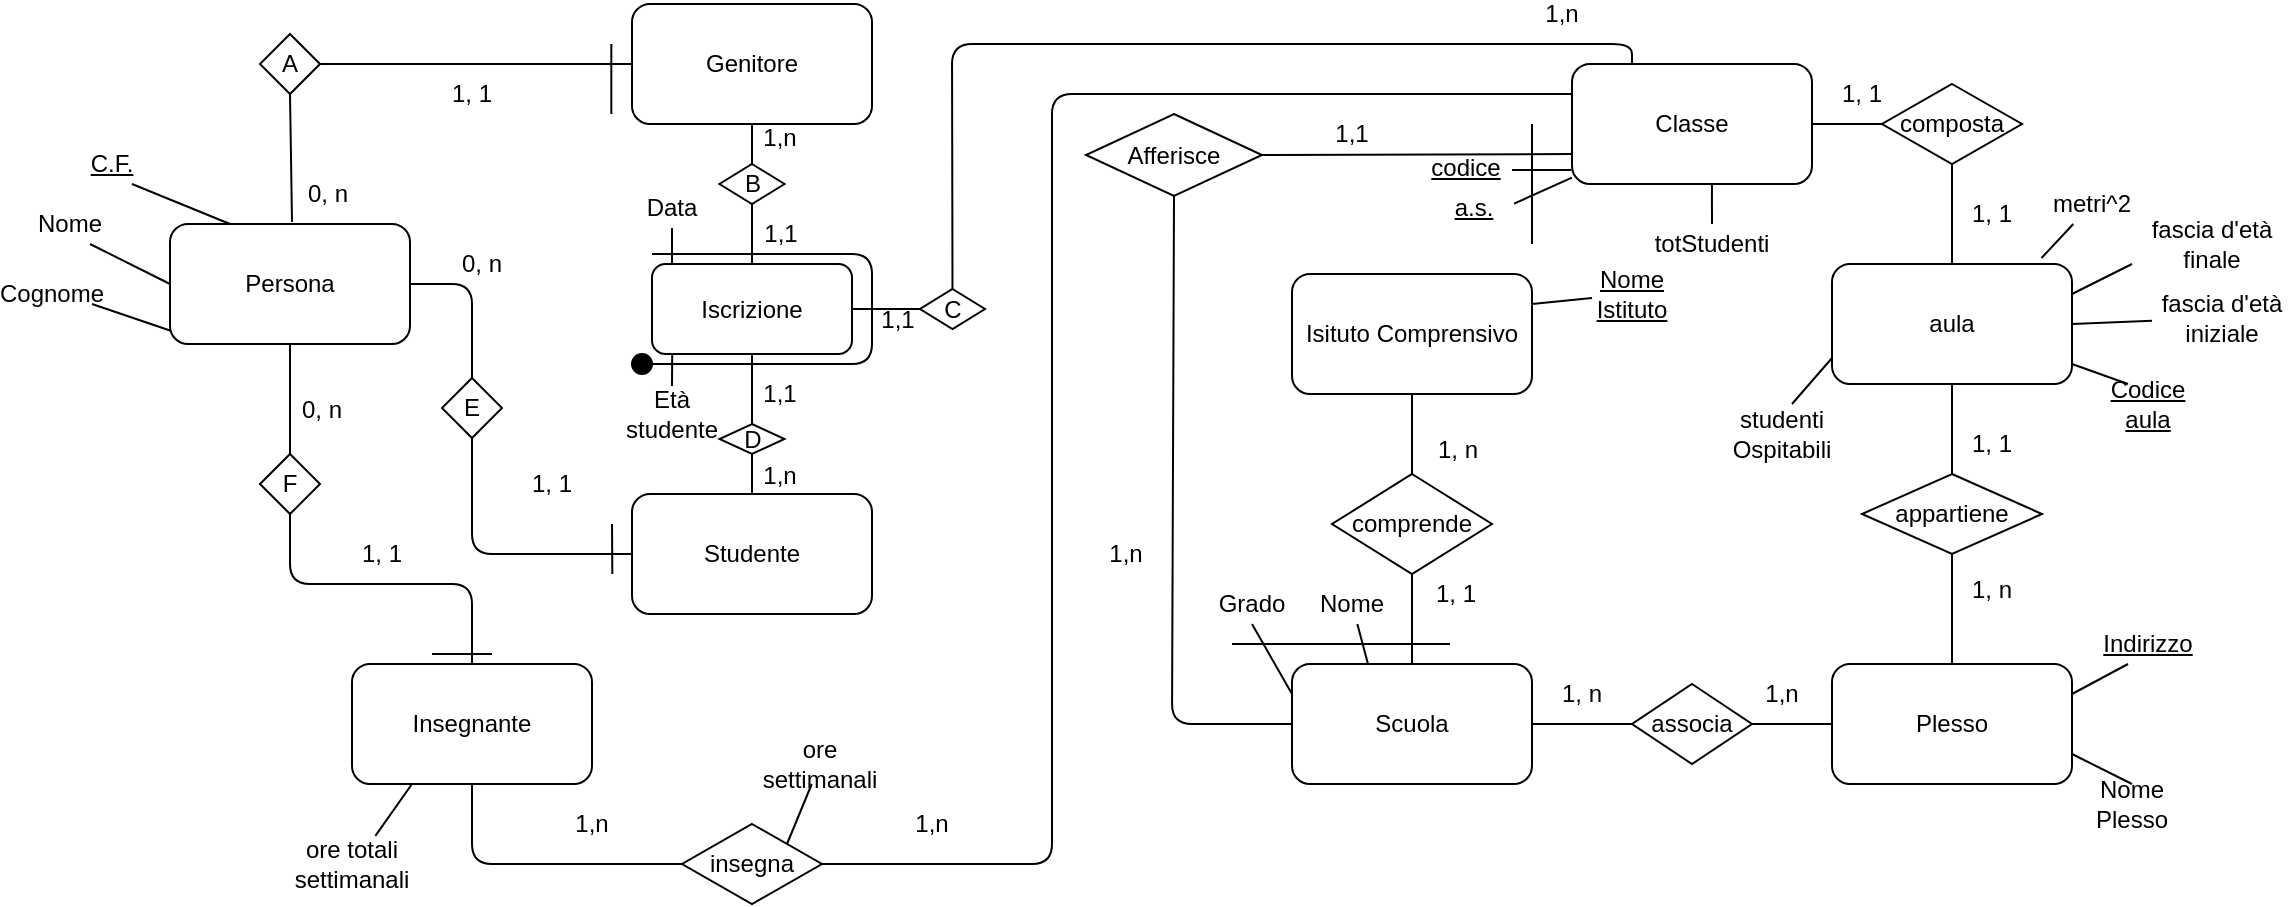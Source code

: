 <mxfile version="13.4.5" type="device"><diagram id="SwytoGPMfTnohBb02D2L" name="Page-1"><mxGraphModel dx="721" dy="633" grid="1" gridSize="10" guides="1" tooltips="1" connect="1" arrows="1" fold="1" page="1" pageScale="1" pageWidth="827" pageHeight="1169" math="0" shadow="0"><root><mxCell id="0"/><mxCell id="1" parent="0"/><mxCell id="nuKRKHBTLhXCg1s_uE0c-7" value="Scuola" style="rounded=1;whiteSpace=wrap;html=1;" parent="1" vertex="1"><mxGeometry x="670" y="360" width="120" height="60" as="geometry"/></mxCell><mxCell id="nuKRKHBTLhXCg1s_uE0c-18" value="associa" style="rhombus;whiteSpace=wrap;html=1;" parent="1" vertex="1"><mxGeometry x="840" y="370" width="60" height="40" as="geometry"/></mxCell><mxCell id="nuKRKHBTLhXCg1s_uE0c-19" value="" style="endArrow=none;html=1;entryX=1;entryY=0.5;entryDx=0;entryDy=0;exitX=0;exitY=0.5;exitDx=0;exitDy=0;" parent="1" source="nuKRKHBTLhXCg1s_uE0c-18" target="nuKRKHBTLhXCg1s_uE0c-7" edge="1"><mxGeometry width="50" height="50" relative="1" as="geometry"><mxPoint x="770" y="410" as="sourcePoint"/><mxPoint x="820" y="360" as="targetPoint"/></mxGeometry></mxCell><mxCell id="nuKRKHBTLhXCg1s_uE0c-20" value="Plesso" style="rounded=1;whiteSpace=wrap;html=1;" parent="1" vertex="1"><mxGeometry x="940" y="360" width="120" height="60" as="geometry"/></mxCell><mxCell id="nuKRKHBTLhXCg1s_uE0c-21" value="" style="endArrow=none;html=1;exitX=0;exitY=0.5;exitDx=0;exitDy=0;entryX=1;entryY=0.5;entryDx=0;entryDy=0;" parent="1" source="nuKRKHBTLhXCg1s_uE0c-20" target="nuKRKHBTLhXCg1s_uE0c-18" edge="1"><mxGeometry width="50" height="50" relative="1" as="geometry"><mxPoint x="770" y="410" as="sourcePoint"/><mxPoint x="880" y="420" as="targetPoint"/></mxGeometry></mxCell><mxCell id="nuKRKHBTLhXCg1s_uE0c-27" value="1, n" style="text;html=1;strokeColor=none;fillColor=none;align=center;verticalAlign=middle;whiteSpace=wrap;rounded=0;" parent="1" vertex="1"><mxGeometry x="800" y="370" width="30" height="10" as="geometry"/></mxCell><mxCell id="nuKRKHBTLhXCg1s_uE0c-28" value="1,n" style="text;html=1;strokeColor=none;fillColor=none;align=center;verticalAlign=middle;whiteSpace=wrap;rounded=0;" parent="1" vertex="1"><mxGeometry x="900" y="370" width="30" height="10" as="geometry"/></mxCell><mxCell id="nuKRKHBTLhXCg1s_uE0c-34" value="Genitore" style="rounded=1;whiteSpace=wrap;html=1;" parent="1" vertex="1"><mxGeometry x="340" y="30" width="120" height="60" as="geometry"/></mxCell><mxCell id="nuKRKHBTLhXCg1s_uE0c-37" value="Studente" style="rounded=1;whiteSpace=wrap;html=1;" parent="1" vertex="1"><mxGeometry x="340" y="275" width="120" height="60" as="geometry"/></mxCell><mxCell id="nuKRKHBTLhXCg1s_uE0c-38" value="Persona" style="rounded=1;whiteSpace=wrap;html=1;" parent="1" vertex="1"><mxGeometry x="109" y="140" width="120" height="60" as="geometry"/></mxCell><mxCell id="nuKRKHBTLhXCg1s_uE0c-40" value="" style="endArrow=none;html=1;entryX=0.5;entryY=1;entryDx=0;entryDy=0;" parent="1" target="nuKRKHBTLhXCg1s_uE0c-34" edge="1"><mxGeometry width="50" height="50" relative="1" as="geometry"><mxPoint x="400" y="120" as="sourcePoint"/><mxPoint x="670" y="165" as="targetPoint"/></mxGeometry></mxCell><mxCell id="nuKRKHBTLhXCg1s_uE0c-41" value="D" style="rhombus;whiteSpace=wrap;html=1;" parent="1" vertex="1"><mxGeometry x="383.75" y="240" width="32.5" height="15" as="geometry"/></mxCell><mxCell id="nuKRKHBTLhXCg1s_uE0c-45" value="" style="endArrow=none;html=1;entryX=0.25;entryY=0;entryDx=0;entryDy=0;exitX=0.75;exitY=1;exitDx=0;exitDy=0;" parent="1" source="nuKRKHBTLhXCg1s_uE0c-48" target="nuKRKHBTLhXCg1s_uE0c-38" edge="1"><mxGeometry width="50" height="50" relative="1" as="geometry"><mxPoint x="149" y="120" as="sourcePoint"/><mxPoint x="179" y="80" as="targetPoint"/></mxGeometry></mxCell><mxCell id="nuKRKHBTLhXCg1s_uE0c-48" value="&lt;u&gt;C.F.&lt;/u&gt;" style="text;html=1;strokeColor=none;fillColor=none;align=center;verticalAlign=middle;whiteSpace=wrap;rounded=0;" parent="1" vertex="1"><mxGeometry x="60" y="100" width="40" height="20" as="geometry"/></mxCell><mxCell id="nuKRKHBTLhXCg1s_uE0c-49" value="Insegnante" style="rounded=1;whiteSpace=wrap;html=1;" parent="1" vertex="1"><mxGeometry x="200" y="360" width="120" height="60" as="geometry"/></mxCell><mxCell id="nuKRKHBTLhXCg1s_uE0c-53" value="" style="endArrow=none;html=1;entryX=0;entryY=0.5;entryDx=0;entryDy=0;exitX=0.75;exitY=1;exitDx=0;exitDy=0;" parent="1" source="nuKRKHBTLhXCg1s_uE0c-54" target="nuKRKHBTLhXCg1s_uE0c-38" edge="1"><mxGeometry width="50" height="50" relative="1" as="geometry"><mxPoint x="69" y="150" as="sourcePoint"/><mxPoint x="449" y="230" as="targetPoint"/></mxGeometry></mxCell><mxCell id="nuKRKHBTLhXCg1s_uE0c-54" value="Nome" style="text;html=1;strokeColor=none;fillColor=none;align=center;verticalAlign=middle;whiteSpace=wrap;rounded=0;" parent="1" vertex="1"><mxGeometry x="39" y="130" width="40" height="20" as="geometry"/></mxCell><mxCell id="nuKRKHBTLhXCg1s_uE0c-55" value="Cognome" style="text;html=1;strokeColor=none;fillColor=none;align=center;verticalAlign=middle;whiteSpace=wrap;rounded=0;" parent="1" vertex="1"><mxGeometry x="30" y="165" width="40" height="20" as="geometry"/></mxCell><mxCell id="nuKRKHBTLhXCg1s_uE0c-56" value="" style="endArrow=none;html=1;entryX=1;entryY=0.75;entryDx=0;entryDy=0;exitX=0.003;exitY=0.889;exitDx=0;exitDy=0;exitPerimeter=0;" parent="1" source="nuKRKHBTLhXCg1s_uE0c-38" target="nuKRKHBTLhXCg1s_uE0c-55" edge="1"><mxGeometry width="50" height="50" relative="1" as="geometry"><mxPoint x="399" y="280" as="sourcePoint"/><mxPoint x="449" y="230" as="targetPoint"/></mxGeometry></mxCell><mxCell id="s-GKcgEQddgZ8fufhrw--3" value="Isituto Comprensivo" style="rounded=1;whiteSpace=wrap;html=1;" parent="1" vertex="1"><mxGeometry x="670.0" y="165" width="120" height="60" as="geometry"/></mxCell><mxCell id="s-GKcgEQddgZ8fufhrw--4" value="" style="endArrow=none;html=1;entryX=0.5;entryY=1;entryDx=0;entryDy=0;exitX=0.5;exitY=0;exitDx=0;exitDy=0;" parent="1" source="s-GKcgEQddgZ8fufhrw--5" target="s-GKcgEQddgZ8fufhrw--3" edge="1"><mxGeometry width="50" height="50" relative="1" as="geometry"><mxPoint x="730" y="290" as="sourcePoint"/><mxPoint x="590" y="280" as="targetPoint"/></mxGeometry></mxCell><mxCell id="s-GKcgEQddgZ8fufhrw--5" value="comprende" style="rhombus;whiteSpace=wrap;html=1;" parent="1" vertex="1"><mxGeometry x="690" y="265" width="80" height="50" as="geometry"/></mxCell><mxCell id="s-GKcgEQddgZ8fufhrw--6" value="" style="endArrow=none;html=1;entryX=0.5;entryY=1;entryDx=0;entryDy=0;exitX=0.5;exitY=0;exitDx=0;exitDy=0;" parent="1" source="nuKRKHBTLhXCg1s_uE0c-7" target="s-GKcgEQddgZ8fufhrw--5" edge="1"><mxGeometry width="50" height="50" relative="1" as="geometry"><mxPoint x="540" y="330" as="sourcePoint"/><mxPoint x="590" y="280" as="targetPoint"/></mxGeometry></mxCell><mxCell id="s-GKcgEQddgZ8fufhrw--15" value="" style="endArrow=none;html=1;" parent="1" edge="1"><mxGeometry width="50" height="50" relative="1" as="geometry"><mxPoint x="640" y="350" as="sourcePoint"/><mxPoint x="749" y="350" as="targetPoint"/></mxGeometry></mxCell><mxCell id="s-GKcgEQddgZ8fufhrw--17" value="" style="endArrow=none;html=1;entryX=0.25;entryY=1;entryDx=0;entryDy=0;exitX=0.792;exitY=-0.202;exitDx=0;exitDy=0;exitPerimeter=0;" parent="1" source="s-GKcgEQddgZ8fufhrw--18" target="nuKRKHBTLhXCg1s_uE0c-49" edge="1"><mxGeometry width="50" height="50" relative="1" as="geometry"><mxPoint x="210" y="450" as="sourcePoint"/><mxPoint x="620" y="290" as="targetPoint"/></mxGeometry></mxCell><mxCell id="s-GKcgEQddgZ8fufhrw--18" value="ore totali settimanali" style="text;html=1;strokeColor=none;fillColor=none;align=center;verticalAlign=middle;whiteSpace=wrap;rounded=0;" parent="1" vertex="1"><mxGeometry x="180" y="450" width="40" height="20" as="geometry"/></mxCell><mxCell id="s-GKcgEQddgZ8fufhrw--21" value="" style="endArrow=none;html=1;exitX=1;exitY=0.25;exitDx=0;exitDy=0;" parent="1" source="s-GKcgEQddgZ8fufhrw--3" target="s-GKcgEQddgZ8fufhrw--25" edge="1"><mxGeometry width="50" height="50" relative="1" as="geometry"><mxPoint x="810.0" y="209.31" as="sourcePoint"/><mxPoint x="840" y="190" as="targetPoint"/></mxGeometry></mxCell><mxCell id="s-GKcgEQddgZ8fufhrw--25" value="&lt;u&gt;Nome Istituto&lt;/u&gt;" style="text;html=1;strokeColor=none;fillColor=none;align=center;verticalAlign=middle;whiteSpace=wrap;rounded=0;" parent="1" vertex="1"><mxGeometry x="820.0" y="165" width="40" height="20" as="geometry"/></mxCell><mxCell id="s-GKcgEQddgZ8fufhrw--31" value="1, 1" style="text;html=1;strokeColor=none;fillColor=none;align=center;verticalAlign=middle;whiteSpace=wrap;rounded=0;" parent="1" vertex="1"><mxGeometry x="737" y="320" width="30" height="10" as="geometry"/></mxCell><mxCell id="s-GKcgEQddgZ8fufhrw--32" value="1, n" style="text;html=1;strokeColor=none;fillColor=none;align=center;verticalAlign=middle;whiteSpace=wrap;rounded=0;" parent="1" vertex="1"><mxGeometry x="738" y="248" width="30" height="10" as="geometry"/></mxCell><mxCell id="s-GKcgEQddgZ8fufhrw--49" value="" style="endArrow=none;html=1;" parent="1" target="s-GKcgEQddgZ8fufhrw--50" edge="1"><mxGeometry width="50" height="50" relative="1" as="geometry"><mxPoint x="708" y="360" as="sourcePoint"/><mxPoint x="820" y="330" as="targetPoint"/></mxGeometry></mxCell><mxCell id="s-GKcgEQddgZ8fufhrw--50" value="Nome" style="text;html=1;strokeColor=none;fillColor=none;align=center;verticalAlign=middle;whiteSpace=wrap;rounded=0;" parent="1" vertex="1"><mxGeometry x="680.0" y="320" width="40" height="20" as="geometry"/></mxCell><mxCell id="s-GKcgEQddgZ8fufhrw--51" value="Classe" style="rounded=1;whiteSpace=wrap;html=1;" parent="1" vertex="1"><mxGeometry x="810" y="60" width="120" height="60" as="geometry"/></mxCell><mxCell id="s-GKcgEQddgZ8fufhrw--64" value="" style="endArrow=none;html=1;entryX=1;entryY=0.5;entryDx=0;entryDy=0;exitX=0;exitY=0.5;exitDx=0;exitDy=0;" parent="1" source="s-GKcgEQddgZ8fufhrw--65" target="s-GKcgEQddgZ8fufhrw--51" edge="1"><mxGeometry width="50" height="50" relative="1" as="geometry"><mxPoint x="1020" y="90" as="sourcePoint"/><mxPoint x="1090" y="180" as="targetPoint"/></mxGeometry></mxCell><mxCell id="s-GKcgEQddgZ8fufhrw--65" value="composta" style="rhombus;whiteSpace=wrap;html=1;" parent="1" vertex="1"><mxGeometry x="965" y="70" width="70" height="40" as="geometry"/></mxCell><mxCell id="s-GKcgEQddgZ8fufhrw--68" value="" style="endArrow=none;html=1;entryX=0.5;entryY=1;entryDx=0;entryDy=0;exitX=0.5;exitY=0;exitDx=0;exitDy=0;" parent="1" source="s-GKcgEQddgZ8fufhrw--69" target="s-GKcgEQddgZ8fufhrw--65" edge="1"><mxGeometry width="50" height="50" relative="1" as="geometry"><mxPoint x="1000" y="160" as="sourcePoint"/><mxPoint x="620" y="280" as="targetPoint"/></mxGeometry></mxCell><mxCell id="s-GKcgEQddgZ8fufhrw--69" value="aula" style="rounded=1;whiteSpace=wrap;html=1;" parent="1" vertex="1"><mxGeometry x="940" y="160" width="120" height="60" as="geometry"/></mxCell><mxCell id="s-GKcgEQddgZ8fufhrw--70" value="" style="endArrow=none;html=1;exitX=0.873;exitY=-0.05;exitDx=0;exitDy=0;exitPerimeter=0;" parent="1" source="s-GKcgEQddgZ8fufhrw--69" target="s-GKcgEQddgZ8fufhrw--71" edge="1"><mxGeometry width="50" height="50" relative="1" as="geometry"><mxPoint x="1060" y="265" as="sourcePoint"/><mxPoint x="1090" y="150" as="targetPoint"/></mxGeometry></mxCell><mxCell id="s-GKcgEQddgZ8fufhrw--71" value="metri^2" style="text;html=1;strokeColor=none;fillColor=none;align=center;verticalAlign=middle;whiteSpace=wrap;rounded=0;" parent="1" vertex="1"><mxGeometry x="1050" y="120" width="40" height="20" as="geometry"/></mxCell><mxCell id="s-GKcgEQddgZ8fufhrw--72" value="" style="endArrow=none;html=1;exitX=1;exitY=0.5;exitDx=0;exitDy=0;" parent="1" source="s-GKcgEQddgZ8fufhrw--69" target="s-GKcgEQddgZ8fufhrw--73" edge="1"><mxGeometry width="50" height="50" relative="1" as="geometry"><mxPoint x="1070" y="295" as="sourcePoint"/><mxPoint x="1100" y="180" as="targetPoint"/></mxGeometry></mxCell><mxCell id="s-GKcgEQddgZ8fufhrw--73" value="fascia d'età iniziale" style="text;html=1;strokeColor=none;fillColor=none;align=center;verticalAlign=middle;whiteSpace=wrap;rounded=0;" parent="1" vertex="1"><mxGeometry x="1100" y="177" width="70" height="20" as="geometry"/></mxCell><mxCell id="s-GKcgEQddgZ8fufhrw--74" value="" style="endArrow=none;html=1;entryX=0.5;entryY=1;entryDx=0;entryDy=0;exitX=0.5;exitY=0;exitDx=0;exitDy=0;" parent="1" source="s-GKcgEQddgZ8fufhrw--77" target="s-GKcgEQddgZ8fufhrw--69" edge="1"><mxGeometry width="50" height="50" relative="1" as="geometry"><mxPoint x="1000" y="260" as="sourcePoint"/><mxPoint x="620" y="280" as="targetPoint"/></mxGeometry></mxCell><mxCell id="s-GKcgEQddgZ8fufhrw--75" value="" style="endArrow=none;html=1;entryX=-0.003;entryY=0.883;entryDx=0;entryDy=0;entryPerimeter=0;" parent="1" target="s-GKcgEQddgZ8fufhrw--51" edge="1"><mxGeometry width="50" height="50" relative="1" as="geometry"><mxPoint x="780" y="113" as="sourcePoint"/><mxPoint x="930" y="40" as="targetPoint"/><Array as="points"><mxPoint x="780" y="113"/></Array></mxGeometry></mxCell><mxCell id="s-GKcgEQddgZ8fufhrw--76" value="&lt;u&gt;codice&lt;/u&gt;" style="text;html=1;strokeColor=none;fillColor=none;align=center;verticalAlign=middle;whiteSpace=wrap;rounded=0;" parent="1" vertex="1"><mxGeometry x="737" y="102" width="40" height="20" as="geometry"/></mxCell><mxCell id="s-GKcgEQddgZ8fufhrw--77" value="appartiene" style="rhombus;whiteSpace=wrap;html=1;" parent="1" vertex="1"><mxGeometry x="955" y="265" width="90" height="40" as="geometry"/></mxCell><mxCell id="s-GKcgEQddgZ8fufhrw--78" value="" style="endArrow=none;html=1;entryX=0.5;entryY=1;entryDx=0;entryDy=0;exitX=0.5;exitY=0;exitDx=0;exitDy=0;" parent="1" source="nuKRKHBTLhXCg1s_uE0c-20" target="s-GKcgEQddgZ8fufhrw--77" edge="1"><mxGeometry width="50" height="50" relative="1" as="geometry"><mxPoint x="570" y="330" as="sourcePoint"/><mxPoint x="620" y="280" as="targetPoint"/></mxGeometry></mxCell><mxCell id="s-GKcgEQddgZ8fufhrw--80" value="" style="endArrow=none;html=1;entryX=0;entryY=0.25;entryDx=0;entryDy=0;exitX=1;exitY=0.5;exitDx=0;exitDy=0;" parent="1" source="z78IfJ0C9TSS67lbtQtz-1" target="s-GKcgEQddgZ8fufhrw--51" edge="1"><mxGeometry width="50" height="50" relative="1" as="geometry"><mxPoint x="435" y="590" as="sourcePoint"/><mxPoint x="590" y="160" as="targetPoint"/><Array as="points"><mxPoint x="550" y="460"/><mxPoint x="550" y="75"/></Array></mxGeometry></mxCell><mxCell id="s-GKcgEQddgZ8fufhrw--82" value="1,n" style="text;html=1;strokeColor=none;fillColor=none;align=center;verticalAlign=middle;whiteSpace=wrap;rounded=0;" parent="1" vertex="1"><mxGeometry x="300" y="430" width="40" height="20" as="geometry"/></mxCell><mxCell id="z78IfJ0C9TSS67lbtQtz-1" value="insegna" style="rhombus;whiteSpace=wrap;html=1;" parent="1" vertex="1"><mxGeometry x="365" y="440" width="70" height="40" as="geometry"/></mxCell><mxCell id="z78IfJ0C9TSS67lbtQtz-2" value="" style="endArrow=none;html=1;entryX=0.5;entryY=1;entryDx=0;entryDy=0;exitX=0;exitY=0.5;exitDx=0;exitDy=0;" parent="1" source="z78IfJ0C9TSS67lbtQtz-1" target="nuKRKHBTLhXCg1s_uE0c-49" edge="1"><mxGeometry width="50" height="50" relative="1" as="geometry"><mxPoint x="590" y="350" as="sourcePoint"/><mxPoint x="640" y="300" as="targetPoint"/><Array as="points"><mxPoint x="260" y="460"/></Array></mxGeometry></mxCell><mxCell id="z78IfJ0C9TSS67lbtQtz-3" value="1,n" style="text;html=1;strokeColor=none;fillColor=none;align=center;verticalAlign=middle;whiteSpace=wrap;rounded=0;" parent="1" vertex="1"><mxGeometry x="470" y="430" width="40" height="20" as="geometry"/></mxCell><mxCell id="z78IfJ0C9TSS67lbtQtz-21" value="1,n" style="text;html=1;strokeColor=none;fillColor=none;align=center;verticalAlign=middle;whiteSpace=wrap;rounded=0;" parent="1" vertex="1"><mxGeometry x="399" y="92" width="30" height="10" as="geometry"/></mxCell><mxCell id="HPFOfqhKOHq03sMRVoZX-1" value="" style="endArrow=none;html=1;entryX=1;entryY=0.25;entryDx=0;entryDy=0;exitX=0.25;exitY=1;exitDx=0;exitDy=0;" parent="1" source="HPFOfqhKOHq03sMRVoZX-2" target="nuKRKHBTLhXCg1s_uE0c-20" edge="1"><mxGeometry width="50" height="50" relative="1" as="geometry"><mxPoint x="1080" y="350" as="sourcePoint"/><mxPoint x="600" y="280" as="targetPoint"/></mxGeometry></mxCell><mxCell id="HPFOfqhKOHq03sMRVoZX-2" value="&lt;u&gt;Indirizzo&lt;/u&gt;" style="text;html=1;strokeColor=none;fillColor=none;align=center;verticalAlign=middle;whiteSpace=wrap;rounded=0;" parent="1" vertex="1"><mxGeometry x="1078" y="340" width="40" height="20" as="geometry"/></mxCell><mxCell id="HPFOfqhKOHq03sMRVoZX-3" value="" style="endArrow=none;html=1;entryX=1;entryY=0.75;entryDx=0;entryDy=0;exitX=0.5;exitY=0;exitDx=0;exitDy=0;" parent="1" source="HPFOfqhKOHq03sMRVoZX-4" target="nuKRKHBTLhXCg1s_uE0c-20" edge="1"><mxGeometry width="50" height="50" relative="1" as="geometry"><mxPoint x="1080" y="440" as="sourcePoint"/><mxPoint x="1065" y="387.5" as="targetPoint"/></mxGeometry></mxCell><mxCell id="HPFOfqhKOHq03sMRVoZX-4" value="Nome Plesso" style="text;html=1;strokeColor=none;fillColor=none;align=center;verticalAlign=middle;whiteSpace=wrap;rounded=0;" parent="1" vertex="1"><mxGeometry x="1070" y="420" width="40" height="20" as="geometry"/></mxCell><mxCell id="HPFOfqhKOHq03sMRVoZX-7" value="" style="endArrow=none;html=1;entryX=1;entryY=0.75;entryDx=0;entryDy=0;exitX=0.25;exitY=0;exitDx=0;exitDy=0;" parent="1" source="HPFOfqhKOHq03sMRVoZX-8" edge="1"><mxGeometry width="50" height="50" relative="1" as="geometry"><mxPoint x="1080" y="245" as="sourcePoint"/><mxPoint x="1060" y="210" as="targetPoint"/></mxGeometry></mxCell><mxCell id="HPFOfqhKOHq03sMRVoZX-8" value="&lt;u&gt;Codice aula&lt;/u&gt;" style="text;html=1;strokeColor=none;fillColor=none;align=center;verticalAlign=middle;whiteSpace=wrap;rounded=0;" parent="1" vertex="1"><mxGeometry x="1078" y="220" width="40" height="20" as="geometry"/></mxCell><mxCell id="HPFOfqhKOHq03sMRVoZX-12" value="Data" style="text;html=1;strokeColor=none;fillColor=none;align=center;verticalAlign=middle;whiteSpace=wrap;rounded=0;" parent="1" vertex="1"><mxGeometry x="340" y="122" width="40" height="20" as="geometry"/></mxCell><mxCell id="HPFOfqhKOHq03sMRVoZX-14" value="" style="endArrow=none;html=1;" parent="1" target="s-GKcgEQddgZ8fufhrw--51" edge="1"><mxGeometry width="50" height="50" relative="1" as="geometry"><mxPoint x="781.0" y="129.826" as="sourcePoint"/><mxPoint x="810" y="116.523" as="targetPoint"/></mxGeometry></mxCell><mxCell id="HPFOfqhKOHq03sMRVoZX-15" value="&lt;u&gt;a.s.&lt;/u&gt;" style="text;html=1;strokeColor=none;fillColor=none;align=center;verticalAlign=middle;whiteSpace=wrap;rounded=0;" parent="1" vertex="1"><mxGeometry x="741.0" y="122" width="40" height="20" as="geometry"/></mxCell><mxCell id="cEdma4RkibxSRBLNtaO8-1" value="1, n" style="text;html=1;strokeColor=none;fillColor=none;align=center;verticalAlign=middle;whiteSpace=wrap;rounded=0;" parent="1" vertex="1"><mxGeometry x="1005" y="318" width="30" height="10" as="geometry"/></mxCell><mxCell id="cEdma4RkibxSRBLNtaO8-2" value="1, 1" style="text;html=1;strokeColor=none;fillColor=none;align=center;verticalAlign=middle;whiteSpace=wrap;rounded=0;" parent="1" vertex="1"><mxGeometry x="1005" y="245" width="30" height="10" as="geometry"/></mxCell><mxCell id="cEdma4RkibxSRBLNtaO8-3" value="1, 1" style="text;html=1;strokeColor=none;fillColor=none;align=center;verticalAlign=middle;whiteSpace=wrap;rounded=0;" parent="1" vertex="1"><mxGeometry x="940" y="70" width="30" height="10" as="geometry"/></mxCell><mxCell id="cEdma4RkibxSRBLNtaO8-4" value="1, 1" style="text;html=1;strokeColor=none;fillColor=none;align=center;verticalAlign=middle;whiteSpace=wrap;rounded=0;" parent="1" vertex="1"><mxGeometry x="1005" y="130" width="30" height="10" as="geometry"/></mxCell><mxCell id="huvEIHAckZKMJ8_g7vhg-1" value="" style="endArrow=none;html=1;entryX=0;entryY=0.25;entryDx=0;entryDy=0;exitX=0.5;exitY=1;exitDx=0;exitDy=0;" parent="1" source="huvEIHAckZKMJ8_g7vhg-2" target="nuKRKHBTLhXCg1s_uE0c-7" edge="1"><mxGeometry width="50" height="50" relative="1" as="geometry"><mxPoint x="670" y="450" as="sourcePoint"/><mxPoint x="620" y="290" as="targetPoint"/></mxGeometry></mxCell><mxCell id="huvEIHAckZKMJ8_g7vhg-2" value="Grado" style="text;html=1;strokeColor=none;fillColor=none;align=center;verticalAlign=middle;whiteSpace=wrap;rounded=0;" parent="1" vertex="1"><mxGeometry x="630" y="320" width="40" height="20" as="geometry"/></mxCell><mxCell id="huvEIHAckZKMJ8_g7vhg-3" value="A" style="rhombus;whiteSpace=wrap;html=1;" parent="1" vertex="1"><mxGeometry x="154" y="45" width="30" height="30" as="geometry"/></mxCell><mxCell id="huvEIHAckZKMJ8_g7vhg-4" value="" style="endArrow=none;html=1;exitX=0.5;exitY=1;exitDx=0;exitDy=0;" parent="1" source="huvEIHAckZKMJ8_g7vhg-3" edge="1"><mxGeometry width="50" height="50" relative="1" as="geometry"><mxPoint x="570" y="300" as="sourcePoint"/><mxPoint x="170" y="139" as="targetPoint"/></mxGeometry></mxCell><mxCell id="huvEIHAckZKMJ8_g7vhg-5" value="" style="endArrow=none;html=1;entryX=0;entryY=0.5;entryDx=0;entryDy=0;exitX=1;exitY=0.5;exitDx=0;exitDy=0;" parent="1" source="huvEIHAckZKMJ8_g7vhg-3" target="nuKRKHBTLhXCg1s_uE0c-34" edge="1"><mxGeometry width="50" height="50" relative="1" as="geometry"><mxPoint x="570" y="300" as="sourcePoint"/><mxPoint x="620" y="250" as="targetPoint"/></mxGeometry></mxCell><mxCell id="huvEIHAckZKMJ8_g7vhg-6" value="F" style="rhombus;whiteSpace=wrap;html=1;" parent="1" vertex="1"><mxGeometry x="154" y="255" width="30" height="30" as="geometry"/></mxCell><mxCell id="huvEIHAckZKMJ8_g7vhg-7" value="" style="endArrow=none;html=1;entryX=0.5;entryY=1;entryDx=0;entryDy=0;exitX=0.5;exitY=0;exitDx=0;exitDy=0;" parent="1" source="huvEIHAckZKMJ8_g7vhg-6" target="nuKRKHBTLhXCg1s_uE0c-38" edge="1"><mxGeometry width="50" height="50" relative="1" as="geometry"><mxPoint x="570" y="300" as="sourcePoint"/><mxPoint x="620" y="250" as="targetPoint"/></mxGeometry></mxCell><mxCell id="huvEIHAckZKMJ8_g7vhg-8" value="" style="endArrow=none;html=1;entryX=0.5;entryY=1;entryDx=0;entryDy=0;exitX=0.5;exitY=0;exitDx=0;exitDy=0;" parent="1" source="nuKRKHBTLhXCg1s_uE0c-49" target="huvEIHAckZKMJ8_g7vhg-6" edge="1"><mxGeometry width="50" height="50" relative="1" as="geometry"><mxPoint x="570" y="300" as="sourcePoint"/><mxPoint x="620" y="250" as="targetPoint"/><Array as="points"><mxPoint x="260" y="320"/><mxPoint x="169" y="320"/></Array></mxGeometry></mxCell><mxCell id="huvEIHAckZKMJ8_g7vhg-9" value="E" style="rhombus;whiteSpace=wrap;html=1;" parent="1" vertex="1"><mxGeometry x="245" y="217" width="30" height="30" as="geometry"/></mxCell><mxCell id="huvEIHAckZKMJ8_g7vhg-10" value="" style="endArrow=none;html=1;entryX=1;entryY=0.5;entryDx=0;entryDy=0;exitX=0.5;exitY=0;exitDx=0;exitDy=0;" parent="1" source="huvEIHAckZKMJ8_g7vhg-9" target="nuKRKHBTLhXCg1s_uE0c-38" edge="1"><mxGeometry width="50" height="50" relative="1" as="geometry"><mxPoint x="570" y="300" as="sourcePoint"/><mxPoint x="620" y="250" as="targetPoint"/><Array as="points"><mxPoint x="260" y="170"/></Array></mxGeometry></mxCell><mxCell id="huvEIHAckZKMJ8_g7vhg-11" value="" style="endArrow=none;html=1;entryX=0.5;entryY=1;entryDx=0;entryDy=0;exitX=0;exitY=0.5;exitDx=0;exitDy=0;" parent="1" source="nuKRKHBTLhXCg1s_uE0c-37" target="huvEIHAckZKMJ8_g7vhg-9" edge="1"><mxGeometry width="50" height="50" relative="1" as="geometry"><mxPoint x="570" y="300" as="sourcePoint"/><mxPoint x="620" y="250" as="targetPoint"/><Array as="points"><mxPoint x="260" y="305"/><mxPoint x="260" y="285"/></Array></mxGeometry></mxCell><mxCell id="huvEIHAckZKMJ8_g7vhg-16" value="1, 1" style="text;html=1;strokeColor=none;fillColor=none;align=center;verticalAlign=middle;whiteSpace=wrap;rounded=0;" parent="1" vertex="1"><mxGeometry x="200" y="300" width="30" height="10" as="geometry"/></mxCell><mxCell id="huvEIHAckZKMJ8_g7vhg-17" value="1, 1" style="text;html=1;strokeColor=none;fillColor=none;align=center;verticalAlign=middle;whiteSpace=wrap;rounded=0;" parent="1" vertex="1"><mxGeometry x="285" y="265" width="30" height="10" as="geometry"/></mxCell><mxCell id="huvEIHAckZKMJ8_g7vhg-18" value="0, n" style="text;html=1;strokeColor=none;fillColor=none;align=center;verticalAlign=middle;whiteSpace=wrap;rounded=0;" parent="1" vertex="1"><mxGeometry x="170" y="228" width="30" height="10" as="geometry"/></mxCell><mxCell id="huvEIHAckZKMJ8_g7vhg-19" value="1, 1" style="text;html=1;strokeColor=none;fillColor=none;align=center;verticalAlign=middle;whiteSpace=wrap;rounded=0;" parent="1" vertex="1"><mxGeometry x="245" y="70" width="30" height="10" as="geometry"/></mxCell><mxCell id="huvEIHAckZKMJ8_g7vhg-20" value="0, n" style="text;html=1;strokeColor=none;fillColor=none;align=center;verticalAlign=middle;whiteSpace=wrap;rounded=0;" parent="1" vertex="1"><mxGeometry x="173" y="120" width="30" height="10" as="geometry"/></mxCell><mxCell id="huvEIHAckZKMJ8_g7vhg-21" value="0, n" style="text;html=1;strokeColor=none;fillColor=none;align=center;verticalAlign=middle;whiteSpace=wrap;rounded=0;" parent="1" vertex="1"><mxGeometry x="250" y="155" width="30" height="10" as="geometry"/></mxCell><mxCell id="huvEIHAckZKMJ8_g7vhg-22" value="" style="endArrow=none;html=1;" parent="1" edge="1"><mxGeometry width="50" height="50" relative="1" as="geometry"><mxPoint x="329.66" y="85" as="sourcePoint"/><mxPoint x="329.66" y="50" as="targetPoint"/></mxGeometry></mxCell><mxCell id="huvEIHAckZKMJ8_g7vhg-23" value="" style="endArrow=none;html=1;" parent="1" edge="1"><mxGeometry width="50" height="50" relative="1" as="geometry"><mxPoint x="330.17" y="315" as="sourcePoint"/><mxPoint x="330" y="290" as="targetPoint"/></mxGeometry></mxCell><mxCell id="huvEIHAckZKMJ8_g7vhg-24" value="" style="endArrow=none;html=1;" parent="1" edge="1"><mxGeometry width="50" height="50" relative="1" as="geometry"><mxPoint x="240.0" y="355" as="sourcePoint"/><mxPoint x="270" y="355" as="targetPoint"/></mxGeometry></mxCell><mxCell id="dQFd7ShoWgmEENVPNtr0-1" value="" style="endArrow=none;html=1;exitX=1;exitY=0;exitDx=0;exitDy=0;" parent="1" source="z78IfJ0C9TSS67lbtQtz-1" target="dQFd7ShoWgmEENVPNtr0-2" edge="1"><mxGeometry width="50" height="50" relative="1" as="geometry"><mxPoint x="460" y="350" as="sourcePoint"/><mxPoint x="430" y="430" as="targetPoint"/></mxGeometry></mxCell><mxCell id="dQFd7ShoWgmEENVPNtr0-2" value="ore settimanali" style="text;html=1;strokeColor=none;fillColor=none;align=center;verticalAlign=middle;whiteSpace=wrap;rounded=0;" parent="1" vertex="1"><mxGeometry x="414" y="400" width="40" height="20" as="geometry"/></mxCell><mxCell id="gqiw5hIR8KRKND-_5qg4-5" value="" style="endArrow=none;html=1;entryX=0.25;entryY=0;entryDx=0;entryDy=0;exitX=0.5;exitY=0;exitDx=0;exitDy=0;" parent="1" source="YLrPBPAo8scGsVvbbjhB-9" edge="1"><mxGeometry width="50" height="50" relative="1" as="geometry"><mxPoint x="502.25" y="172.5" as="sourcePoint"/><mxPoint x="840" y="60" as="targetPoint"/><Array as="points"><mxPoint x="500" y="50"/><mxPoint x="840" y="50"/></Array></mxGeometry></mxCell><mxCell id="gqiw5hIR8KRKND-_5qg4-6" value="" style="endArrow=none;html=1;exitX=0;exitY=0.5;exitDx=0;exitDy=0;entryX=0.5;entryY=1;entryDx=0;entryDy=0;" parent="1" source="nuKRKHBTLhXCg1s_uE0c-7" target="gqiw5hIR8KRKND-_5qg4-8" edge="1"><mxGeometry width="50" height="50" relative="1" as="geometry"><mxPoint x="560" y="300" as="sourcePoint"/><mxPoint x="520.68" y="124.58" as="targetPoint"/><Array as="points"><mxPoint x="610" y="390"/></Array></mxGeometry></mxCell><mxCell id="gqiw5hIR8KRKND-_5qg4-8" value="Afferisce" style="rhombus;whiteSpace=wrap;html=1;" parent="1" vertex="1"><mxGeometry x="567" y="85" width="88" height="41" as="geometry"/></mxCell><mxCell id="gqiw5hIR8KRKND-_5qg4-9" value="" style="endArrow=none;html=1;entryX=0;entryY=0.75;entryDx=0;entryDy=0;exitX=1;exitY=0.5;exitDx=0;exitDy=0;" parent="1" source="gqiw5hIR8KRKND-_5qg4-8" target="s-GKcgEQddgZ8fufhrw--51" edge="1"><mxGeometry width="50" height="50" relative="1" as="geometry"><mxPoint x="560" y="300" as="sourcePoint"/><mxPoint x="610" y="250" as="targetPoint"/></mxGeometry></mxCell><mxCell id="gqiw5hIR8KRKND-_5qg4-13" value="1,n" style="text;html=1;strokeColor=none;fillColor=none;align=center;verticalAlign=middle;whiteSpace=wrap;rounded=0;" parent="1" vertex="1"><mxGeometry x="399" y="261" width="30" height="10" as="geometry"/></mxCell><mxCell id="gqiw5hIR8KRKND-_5qg4-16" value="" style="endArrow=none;html=1;" parent="1" edge="1"><mxGeometry width="50" height="50" relative="1" as="geometry"><mxPoint x="790" y="150" as="sourcePoint"/><mxPoint x="790" y="90" as="targetPoint"/></mxGeometry></mxCell><mxCell id="gqiw5hIR8KRKND-_5qg4-19" value="1,1" style="text;html=1;strokeColor=none;fillColor=none;align=center;verticalAlign=middle;whiteSpace=wrap;rounded=0;" parent="1" vertex="1"><mxGeometry x="680" y="85" width="40" height="20" as="geometry"/></mxCell><mxCell id="gqiw5hIR8KRKND-_5qg4-20" value="1,n" style="text;html=1;strokeColor=none;fillColor=none;align=center;verticalAlign=middle;whiteSpace=wrap;rounded=0;" parent="1" vertex="1"><mxGeometry x="567" y="295" width="40" height="20" as="geometry"/></mxCell><mxCell id="Wh9KGSDTBJUMWr-LkgbU-1" value="fascia d'età finale" style="text;html=1;strokeColor=none;fillColor=none;align=center;verticalAlign=middle;whiteSpace=wrap;rounded=0;" parent="1" vertex="1"><mxGeometry x="1090" y="130" width="80" height="40" as="geometry"/></mxCell><mxCell id="Wh9KGSDTBJUMWr-LkgbU-3" value="" style="endArrow=none;html=1;exitX=1;exitY=0.25;exitDx=0;exitDy=0;" parent="1" source="s-GKcgEQddgZ8fufhrw--69" edge="1"><mxGeometry width="50" height="50" relative="1" as="geometry"><mxPoint x="1120" y="303" as="sourcePoint"/><mxPoint x="1090" y="160" as="targetPoint"/></mxGeometry></mxCell><mxCell id="Wh9KGSDTBJUMWr-LkgbU-4" style="edgeStyle=orthogonalEdgeStyle;rounded=0;orthogonalLoop=1;jettySize=auto;html=1;exitX=0.5;exitY=1;exitDx=0;exitDy=0;" parent="1" source="Wh9KGSDTBJUMWr-LkgbU-1" target="Wh9KGSDTBJUMWr-LkgbU-1" edge="1"><mxGeometry relative="1" as="geometry"/></mxCell><mxCell id="YLrPBPAo8scGsVvbbjhB-3" value="B" style="rhombus;whiteSpace=wrap;html=1;" parent="1" vertex="1"><mxGeometry x="383.75" y="110" width="32.5" height="20" as="geometry"/></mxCell><mxCell id="YLrPBPAo8scGsVvbbjhB-5" value="" style="endArrow=none;html=1;entryX=0.5;entryY=1;entryDx=0;entryDy=0;exitX=0.5;exitY=0;exitDx=0;exitDy=0;" parent="1" source="YLrPBPAo8scGsVvbbjhB-6" target="YLrPBPAo8scGsVvbbjhB-3" edge="1"><mxGeometry width="50" height="50" relative="1" as="geometry"><mxPoint x="400" y="160" as="sourcePoint"/><mxPoint x="409" y="179" as="targetPoint"/></mxGeometry></mxCell><mxCell id="YLrPBPAo8scGsVvbbjhB-6" value="Iscrizione" style="rounded=1;whiteSpace=wrap;html=1;" parent="1" vertex="1"><mxGeometry x="350" y="160" width="100" height="45" as="geometry"/></mxCell><mxCell id="YLrPBPAo8scGsVvbbjhB-7" value="" style="endArrow=none;html=1;exitX=0.5;exitY=0;exitDx=0;exitDy=0;entryX=0.5;entryY=1;entryDx=0;entryDy=0;" parent="1" source="nuKRKHBTLhXCg1s_uE0c-41" target="YLrPBPAo8scGsVvbbjhB-6" edge="1"><mxGeometry width="50" height="50" relative="1" as="geometry"><mxPoint x="430" y="240" as="sourcePoint"/><mxPoint x="480" y="190" as="targetPoint"/></mxGeometry></mxCell><mxCell id="YLrPBPAo8scGsVvbbjhB-8" value="" style="endArrow=none;html=1;exitX=0.5;exitY=1;exitDx=0;exitDy=0;" parent="1" source="nuKRKHBTLhXCg1s_uE0c-41" target="nuKRKHBTLhXCg1s_uE0c-37" edge="1"><mxGeometry width="50" height="50" relative="1" as="geometry"><mxPoint x="430" y="240" as="sourcePoint"/><mxPoint x="480" y="190" as="targetPoint"/></mxGeometry></mxCell><mxCell id="YLrPBPAo8scGsVvbbjhB-9" value="C" style="rhombus;whiteSpace=wrap;html=1;" parent="1" vertex="1"><mxGeometry x="484" y="172.5" width="32.5" height="20" as="geometry"/></mxCell><mxCell id="YLrPBPAo8scGsVvbbjhB-11" value="" style="endArrow=none;html=1;entryX=0;entryY=0.5;entryDx=0;entryDy=0;exitX=1;exitY=0.5;exitDx=0;exitDy=0;" parent="1" source="YLrPBPAo8scGsVvbbjhB-6" target="YLrPBPAo8scGsVvbbjhB-9" edge="1"><mxGeometry width="50" height="50" relative="1" as="geometry"><mxPoint x="460" y="180" as="sourcePoint"/><mxPoint x="480" y="180" as="targetPoint"/></mxGeometry></mxCell><mxCell id="YLrPBPAo8scGsVvbbjhB-14" value="1,n" style="text;html=1;strokeColor=none;fillColor=none;align=center;verticalAlign=middle;whiteSpace=wrap;rounded=0;" parent="1" vertex="1"><mxGeometry x="790" y="30" width="30" height="10" as="geometry"/></mxCell><mxCell id="YLrPBPAo8scGsVvbbjhB-15" value="1,1" style="text;html=1;strokeColor=none;fillColor=none;align=center;verticalAlign=middle;whiteSpace=wrap;rounded=0;" parent="1" vertex="1"><mxGeometry x="399" y="220" width="30" height="10" as="geometry"/></mxCell><mxCell id="YLrPBPAo8scGsVvbbjhB-16" value="1,1" style="text;html=1;strokeColor=none;fillColor=none;align=center;verticalAlign=middle;whiteSpace=wrap;rounded=0;" parent="1" vertex="1"><mxGeometry x="403.5" y="140" width="21" height="10" as="geometry"/></mxCell><mxCell id="YLrPBPAo8scGsVvbbjhB-17" value="1,1" style="text;html=1;strokeColor=none;fillColor=none;align=center;verticalAlign=middle;whiteSpace=wrap;rounded=0;" parent="1" vertex="1"><mxGeometry x="460" y="185" width="26" height="5" as="geometry"/></mxCell><mxCell id="YLrPBPAo8scGsVvbbjhB-18" value="" style="endArrow=none;html=1;" parent="1" edge="1"><mxGeometry width="50" height="50" relative="1" as="geometry"><mxPoint x="350" y="155" as="sourcePoint"/><mxPoint x="350" y="210" as="targetPoint"/><Array as="points"><mxPoint x="460" y="155"/><mxPoint x="460" y="210"/></Array></mxGeometry></mxCell><mxCell id="YLrPBPAo8scGsVvbbjhB-22" value="" style="endArrow=none;html=1;entryX=0.5;entryY=1;entryDx=0;entryDy=0;" parent="1" target="HPFOfqhKOHq03sMRVoZX-12" edge="1"><mxGeometry width="50" height="50" relative="1" as="geometry"><mxPoint x="360" y="160" as="sourcePoint"/><mxPoint x="360" y="135" as="targetPoint"/></mxGeometry></mxCell><mxCell id="YLrPBPAo8scGsVvbbjhB-23" value="" style="endArrow=none;html=1;exitX=0.101;exitY=0.981;exitDx=0;exitDy=0;exitPerimeter=0;" parent="1" edge="1"><mxGeometry width="50" height="50" relative="1" as="geometry"><mxPoint x="360.1" y="205.145" as="sourcePoint"/><mxPoint x="360" y="221" as="targetPoint"/></mxGeometry></mxCell><mxCell id="YLrPBPAo8scGsVvbbjhB-24" value="Età studente" style="text;html=1;strokeColor=none;fillColor=none;align=center;verticalAlign=middle;whiteSpace=wrap;rounded=0;" parent="1" vertex="1"><mxGeometry x="340" y="225" width="40" height="20" as="geometry"/></mxCell><mxCell id="YLrPBPAo8scGsVvbbjhB-26" value="" style="ellipse;whiteSpace=wrap;html=1;fillColor=#000000;" parent="1" vertex="1"><mxGeometry x="340" y="205" width="10" height="10" as="geometry"/></mxCell><mxCell id="RU2y1FWB9t8_K6Jfh91_-1" value="" style="endArrow=none;html=1;" parent="1" edge="1"><mxGeometry width="50" height="50" relative="1" as="geometry"><mxPoint x="920" y="230" as="sourcePoint"/><mxPoint x="940" y="207" as="targetPoint"/></mxGeometry></mxCell><mxCell id="RU2y1FWB9t8_K6Jfh91_-2" value="studenti&lt;br&gt;Ospitabili" style="text;html=1;strokeColor=none;fillColor=none;align=center;verticalAlign=middle;whiteSpace=wrap;rounded=0;" parent="1" vertex="1"><mxGeometry x="895" y="235" width="40" height="20" as="geometry"/></mxCell><mxCell id="8XV7E6aUsmEcIvan-XUK-3" value="" style="endArrow=none;html=1;entryX=0.583;entryY=1.003;entryDx=0;entryDy=0;entryPerimeter=0;" parent="1" target="s-GKcgEQddgZ8fufhrw--51" edge="1"><mxGeometry width="50" height="50" relative="1" as="geometry"><mxPoint x="880" y="140" as="sourcePoint"/><mxPoint x="1070" y="280" as="targetPoint"/></mxGeometry></mxCell><mxCell id="8XV7E6aUsmEcIvan-XUK-4" value="totStudenti" style="text;html=1;strokeColor=none;fillColor=none;align=center;verticalAlign=middle;whiteSpace=wrap;rounded=0;" parent="1" vertex="1"><mxGeometry x="860" y="140" width="40" height="20" as="geometry"/></mxCell></root></mxGraphModel></diagram></mxfile>